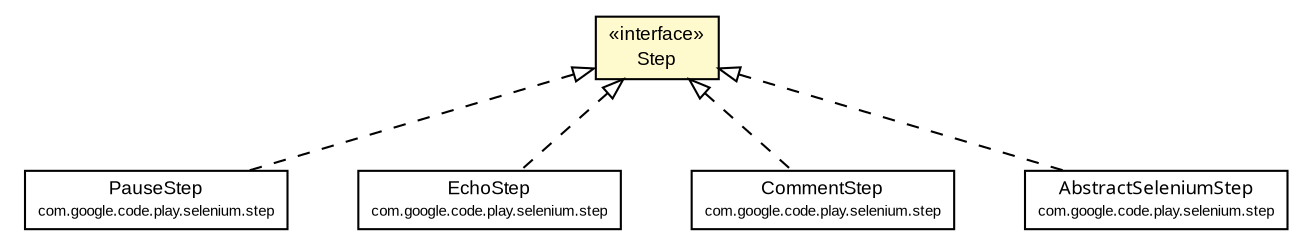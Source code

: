 #!/usr/local/bin/dot
#
# Class diagram 
# Generated by UmlGraph version 4.6 (http://www.spinellis.gr/sw/umlgraph)
#

digraph G {
	edge [fontname="arial",fontsize=10,labelfontname="arial",labelfontsize=10];
	node [fontname="arial",fontsize=10,shape=plaintext];
	// com.google.code.play.selenium.Step
	c345 [label=<<table border="0" cellborder="1" cellspacing="0" cellpadding="2" port="p" bgcolor="lemonChiffon" href="./Step.html">
		<tr><td><table border="0" cellspacing="0" cellpadding="1">
			<tr><td> &laquo;interface&raquo; </td></tr>
			<tr><td> Step </td></tr>
		</table></td></tr>
		</table>>, fontname="arial", fontcolor="black", fontsize=9.0];
	// com.google.code.play.selenium.step.PauseStep
	c361 [label=<<table border="0" cellborder="1" cellspacing="0" cellpadding="2" port="p" href="./step/PauseStep.html">
		<tr><td><table border="0" cellspacing="0" cellpadding="1">
			<tr><td> PauseStep </td></tr>
			<tr><td><font point-size="7.0"> com.google.code.play.selenium.step </font></td></tr>
		</table></td></tr>
		</table>>, fontname="arial", fontcolor="black", fontsize=9.0];
	// com.google.code.play.selenium.step.EchoStep
	c364 [label=<<table border="0" cellborder="1" cellspacing="0" cellpadding="2" port="p" href="./step/EchoStep.html">
		<tr><td><table border="0" cellspacing="0" cellpadding="1">
			<tr><td> EchoStep </td></tr>
			<tr><td><font point-size="7.0"> com.google.code.play.selenium.step </font></td></tr>
		</table></td></tr>
		</table>>, fontname="arial", fontcolor="black", fontsize=9.0];
	// com.google.code.play.selenium.step.CommentStep
	c365 [label=<<table border="0" cellborder="1" cellspacing="0" cellpadding="2" port="p" href="./step/CommentStep.html">
		<tr><td><table border="0" cellspacing="0" cellpadding="1">
			<tr><td> CommentStep </td></tr>
			<tr><td><font point-size="7.0"> com.google.code.play.selenium.step </font></td></tr>
		</table></td></tr>
		</table>>, fontname="arial", fontcolor="black", fontsize=9.0];
	// com.google.code.play.selenium.step.AbstractSeleniumStep
	c373 [label=<<table border="0" cellborder="1" cellspacing="0" cellpadding="2" port="p" href="./step/AbstractSeleniumStep.html">
		<tr><td><table border="0" cellspacing="0" cellpadding="1">
			<tr><td><font face="ariali"> AbstractSeleniumStep </font></td></tr>
			<tr><td><font point-size="7.0"> com.google.code.play.selenium.step </font></td></tr>
		</table></td></tr>
		</table>>, fontname="arial", fontcolor="black", fontsize=9.0];
	//com.google.code.play.selenium.step.PauseStep implements com.google.code.play.selenium.Step
	c345:p -> c361:p [dir=back,arrowtail=empty,style=dashed];
	//com.google.code.play.selenium.step.EchoStep implements com.google.code.play.selenium.Step
	c345:p -> c364:p [dir=back,arrowtail=empty,style=dashed];
	//com.google.code.play.selenium.step.CommentStep implements com.google.code.play.selenium.Step
	c345:p -> c365:p [dir=back,arrowtail=empty,style=dashed];
	//com.google.code.play.selenium.step.AbstractSeleniumStep implements com.google.code.play.selenium.Step
	c345:p -> c373:p [dir=back,arrowtail=empty,style=dashed];
}

